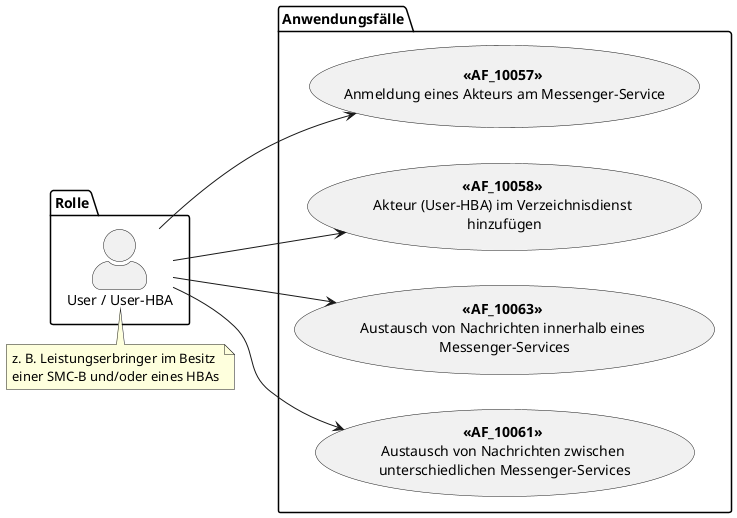 /' 
# TI-Messenger 1.1
# TI-Messenger-Dienst
# Use Case Diagram
# Name: User / User-HBA - Anwendungsfaelle
'/

@startuml
skinparam actorStyle awesome
left to right direction

package Rolle {
actor "User / User-HBA" as uuh
}

package Anwendungsfälle {
usecase "**<<AF_10057>>** \nAnmeldung eines Akteurs am Messenger-Service" as UC1
usecase "**<<AF_10058>>** \nAkteur (User-HBA) im Verzeichnisdienst \nhinzufügen" as UC2
usecase "**<<AF_10063>>** \nAustausch von Nachrichten innerhalb eines \nMessenger-Services" as UC3
usecase "**<<AF_10061>>** \nAustausch von Nachrichten zwischen \nunterschiedlichen Messenger-Services" as UC4
}

uuh --> UC1
uuh --> UC2
uuh --> UC3
uuh --> UC4

note top of (uuh)
z. B. Leistungserbringer im Besitz 
einer SMC-B und/oder eines HBAs
end note

@enduml
